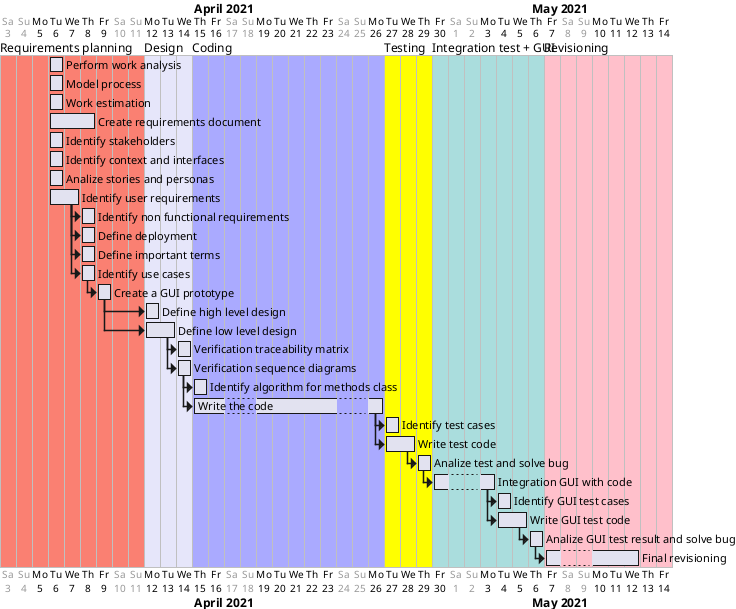 @startgantt
Project starts the 3th of april 2021

saturday are closed
sunday are closed

2021-04-03 to 2021-04-12 are named [Requirements planning]
2021-04-03 to 2021-04-12 are colored in salmon 

2021-04-12 to 2021-04-15 are named [Design]
2021-04-12 to 2021-04-15 are colored in Lavender

2021-04-15 to 2021-04-27 are named [Coding]
2021-04-15 to 2021-04-27 are colored in #AAF

2021-04-27 to 2021-04-30 are named [Testing]
2021-04-27 to 2021-04-30 are colored in Yellow

2021-04-30 to 2021-05-07 are named [Integration test + GUI]
2021-04-30 to 2021-05-07 are colored in #ADD

2021-05-07 to 2021-05-14 are named [Revisioning]
2021-05-07 to 2021-05-14 are colored in Pink


[Perform work analysis] starts 2021-04-06 and lasts 1 days
[Model process] starts 2021-04-06 and lasts 1 days
[Work estimation] starts 2021-04-06 and lasts 1 days 
[Create requirements document] starts 2021-04-06 and lasts 3 days
[Identify stakeholders] starts 2021-04-06 and lasts 1 days
[Identify context and interfaces] starts 2021-04-06 and lasts 1 days
[Analize stories and personas] starts 2021-04-06 and lasts 1 days
[Identify user requirements] starts 2021-04-06 and lasts 2 days
[Identify non functional requirements] lasts 1 days
[Define deployment] lasts 1 days
[Define important terms] lasts 1 days
[Identify use cases] lasts 1 days
[Create a GUI prototype] lasts 1 days
[Define high level design]  lasts 1 days
[Define low level design] lasts 2 days
[Verification traceability matrix] lasts 1 days
[Verification sequence diagrams] lasts 1 days
[Identify algorithm for methods class] lasts 1 days
[Write the code] lasts 8 days
[Identify test cases] lasts 1 days
[Write test code] lasts 2 days
[Analize test and solve bug] lasts 1 days

[Integration GUI with code] lasts 2 days
[Identify GUI test cases]  lasts 1 days
[Write GUI test code]  lasts 2 days
[Analize GUI test result and solve bug]  lasts 1 days

[Final revisioning] lasts 4 days


[Identify non functional requirements] starts at [Identify user requirements]'s end
[Identify use cases] starts at [Identify user requirements]'s end
[Define important terms] starts at [Identify user requirements]'s end
[Define deployment] starts at [Identify user requirements]'s end
[Create a GUI prototype] starts at [Identify use cases]'s end

[Define high level design] starts at [Create a GUI prototype]'s end
[Define low level design] starts at [Create a GUI prototype]'s end
[Verification traceability matrix] starts at [Define low level design]'s end
[Verification sequence diagrams] starts at [Define low level design]'s end
[Identify algorithm for methods class] starts at [Verification sequence diagrams]'s end
[Write the code] starts at [Verification sequence diagrams]'s end
[Identify test cases] starts at [Write the code]'s end
[Write test code] starts at [Write the code]'s end
[Analize test and solve bug] starts at [Write test code]'s end

[Integration GUI with code] starts at [Analize test and solve bug]'s end
[Identify GUI test cases] starts at [Integration GUI with code]'s end
[Write GUI test code] starts at [Integration GUI with code]'s end
[Analize GUI test result and solve bug] starts at [Write GUI test code]'s end
[Final revisioning] starts at [Analize GUI test result and solve bug]'s end
@endgantt